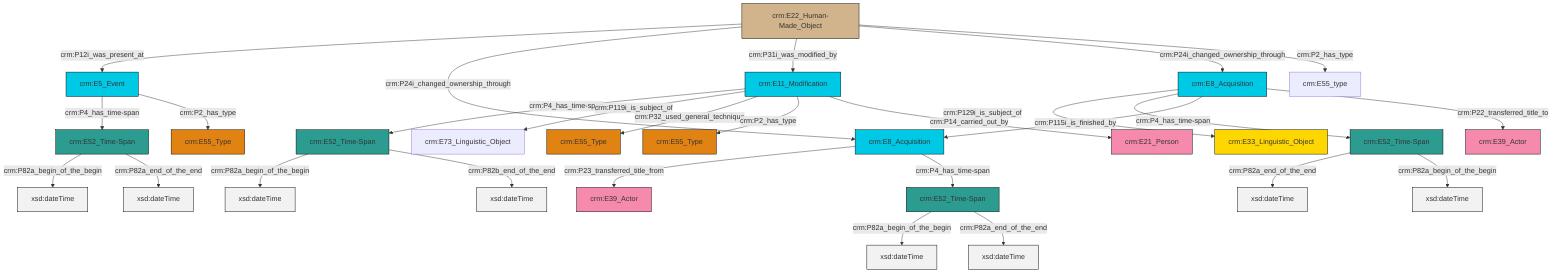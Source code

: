 graph TD
classDef Literal fill:#f2f2f2,stroke:#000000;
classDef CRM_Entity fill:#FFFFFF,stroke:#000000;
classDef Temporal_Entity fill:#00C9E6, stroke:#000000;
classDef Type fill:#E18312, stroke:#000000;
classDef Time-Span fill:#2C9C91, stroke:#000000;
classDef Appellation fill:#FFEB7F, stroke:#000000;
classDef Place fill:#008836, stroke:#000000;
classDef Persistent_Item fill:#B266B2, stroke:#000000;
classDef Conceptual_Object fill:#FFD700, stroke:#000000;
classDef Physical_Thing fill:#D2B48C, stroke:#000000;
classDef Actor fill:#f58aad, stroke:#000000;
classDef PC_Classes fill:#4ce600, stroke:#000000;
classDef Multi fill:#cccccc,stroke:#000000;

0["crm:E22_Human-Made_Object"]:::Physical_Thing -->|crm:P12i_was_present_at| 1["crm:E5_Event"]:::Temporal_Entity
5["crm:E52_Time-Span"]:::Time-Span -->|crm:P82a_begin_of_the_begin| 6[xsd:dateTime]:::Literal
11["crm:E8_Acquisition"]:::Temporal_Entity -->|crm:P23_transferred_title_from| 12["crm:E39_Actor"]:::Actor
11["crm:E8_Acquisition"]:::Temporal_Entity -->|crm:P4_has_time-span| 16["crm:E52_Time-Span"]:::Time-Span
16["crm:E52_Time-Span"]:::Time-Span -->|crm:P82a_begin_of_the_begin| 21[xsd:dateTime]:::Literal
16["crm:E52_Time-Span"]:::Time-Span -->|crm:P82a_end_of_the_end| 22[xsd:dateTime]:::Literal
3["crm:E11_Modification"]:::Temporal_Entity -->|crm:P4_has_time-span| 5["crm:E52_Time-Span"]:::Time-Span
0["crm:E22_Human-Made_Object"]:::Physical_Thing -->|crm:P24i_changed_ownership_through| 11["crm:E8_Acquisition"]:::Temporal_Entity
3["crm:E11_Modification"]:::Temporal_Entity -->|crm:P119i_is_subject_of| 26["crm:E73_Linguistic_Object"]:::Default
9["crm:E52_Time-Span"]:::Time-Span -->|crm:P82a_begin_of_the_begin| 31[xsd:dateTime]:::Literal
1["crm:E5_Event"]:::Temporal_Entity -->|crm:P4_has_time-span| 9["crm:E52_Time-Span"]:::Time-Span
3["crm:E11_Modification"]:::Temporal_Entity -->|crm:P32_used_general_technique| 19["crm:E55_Type"]:::Type
32["crm:E8_Acquisition"]:::Temporal_Entity -->|crm:P129i_is_subject_of| 27["crm:E33_Linguistic_Object"]:::Conceptual_Object
1["crm:E5_Event"]:::Temporal_Entity -->|crm:P2_has_type| 35["crm:E55_Type"]:::Type
3["crm:E11_Modification"]:::Temporal_Entity -->|crm:P2_has_type| 7["crm:E55_Type"]:::Type
32["crm:E8_Acquisition"]:::Temporal_Entity -->|crm:P4_has_time-span| 13["crm:E52_Time-Span"]:::Time-Span
5["crm:E52_Time-Span"]:::Time-Span -->|crm:P82b_end_of_the_end| 36[xsd:dateTime]:::Literal
32["crm:E8_Acquisition"]:::Temporal_Entity -->|crm:P115i_is_finished_by| 11["crm:E8_Acquisition"]:::Temporal_Entity
0["crm:E22_Human-Made_Object"]:::Physical_Thing -->|crm:P31i_was_modified_by| 3["crm:E11_Modification"]:::Temporal_Entity
3["crm:E11_Modification"]:::Temporal_Entity -->|crm:P14_carried_out_by| 29["crm:E21_Person"]:::Actor
13["crm:E52_Time-Span"]:::Time-Span -->|crm:P82a_end_of_the_end| 40[xsd:dateTime]:::Literal
13["crm:E52_Time-Span"]:::Time-Span -->|crm:P82a_begin_of_the_begin| 42[xsd:dateTime]:::Literal
0["crm:E22_Human-Made_Object"]:::Physical_Thing -->|crm:P24i_changed_ownership_through| 32["crm:E8_Acquisition"]:::Temporal_Entity
0["crm:E22_Human-Made_Object"]:::Physical_Thing -->|crm:P2_has_type| 23["crm:E55_type"]:::Default
32["crm:E8_Acquisition"]:::Temporal_Entity -->|crm:P22_transferred_title_to| 38["crm:E39_Actor"]:::Actor
9["crm:E52_Time-Span"]:::Time-Span -->|crm:P82a_end_of_the_end| 43[xsd:dateTime]:::Literal